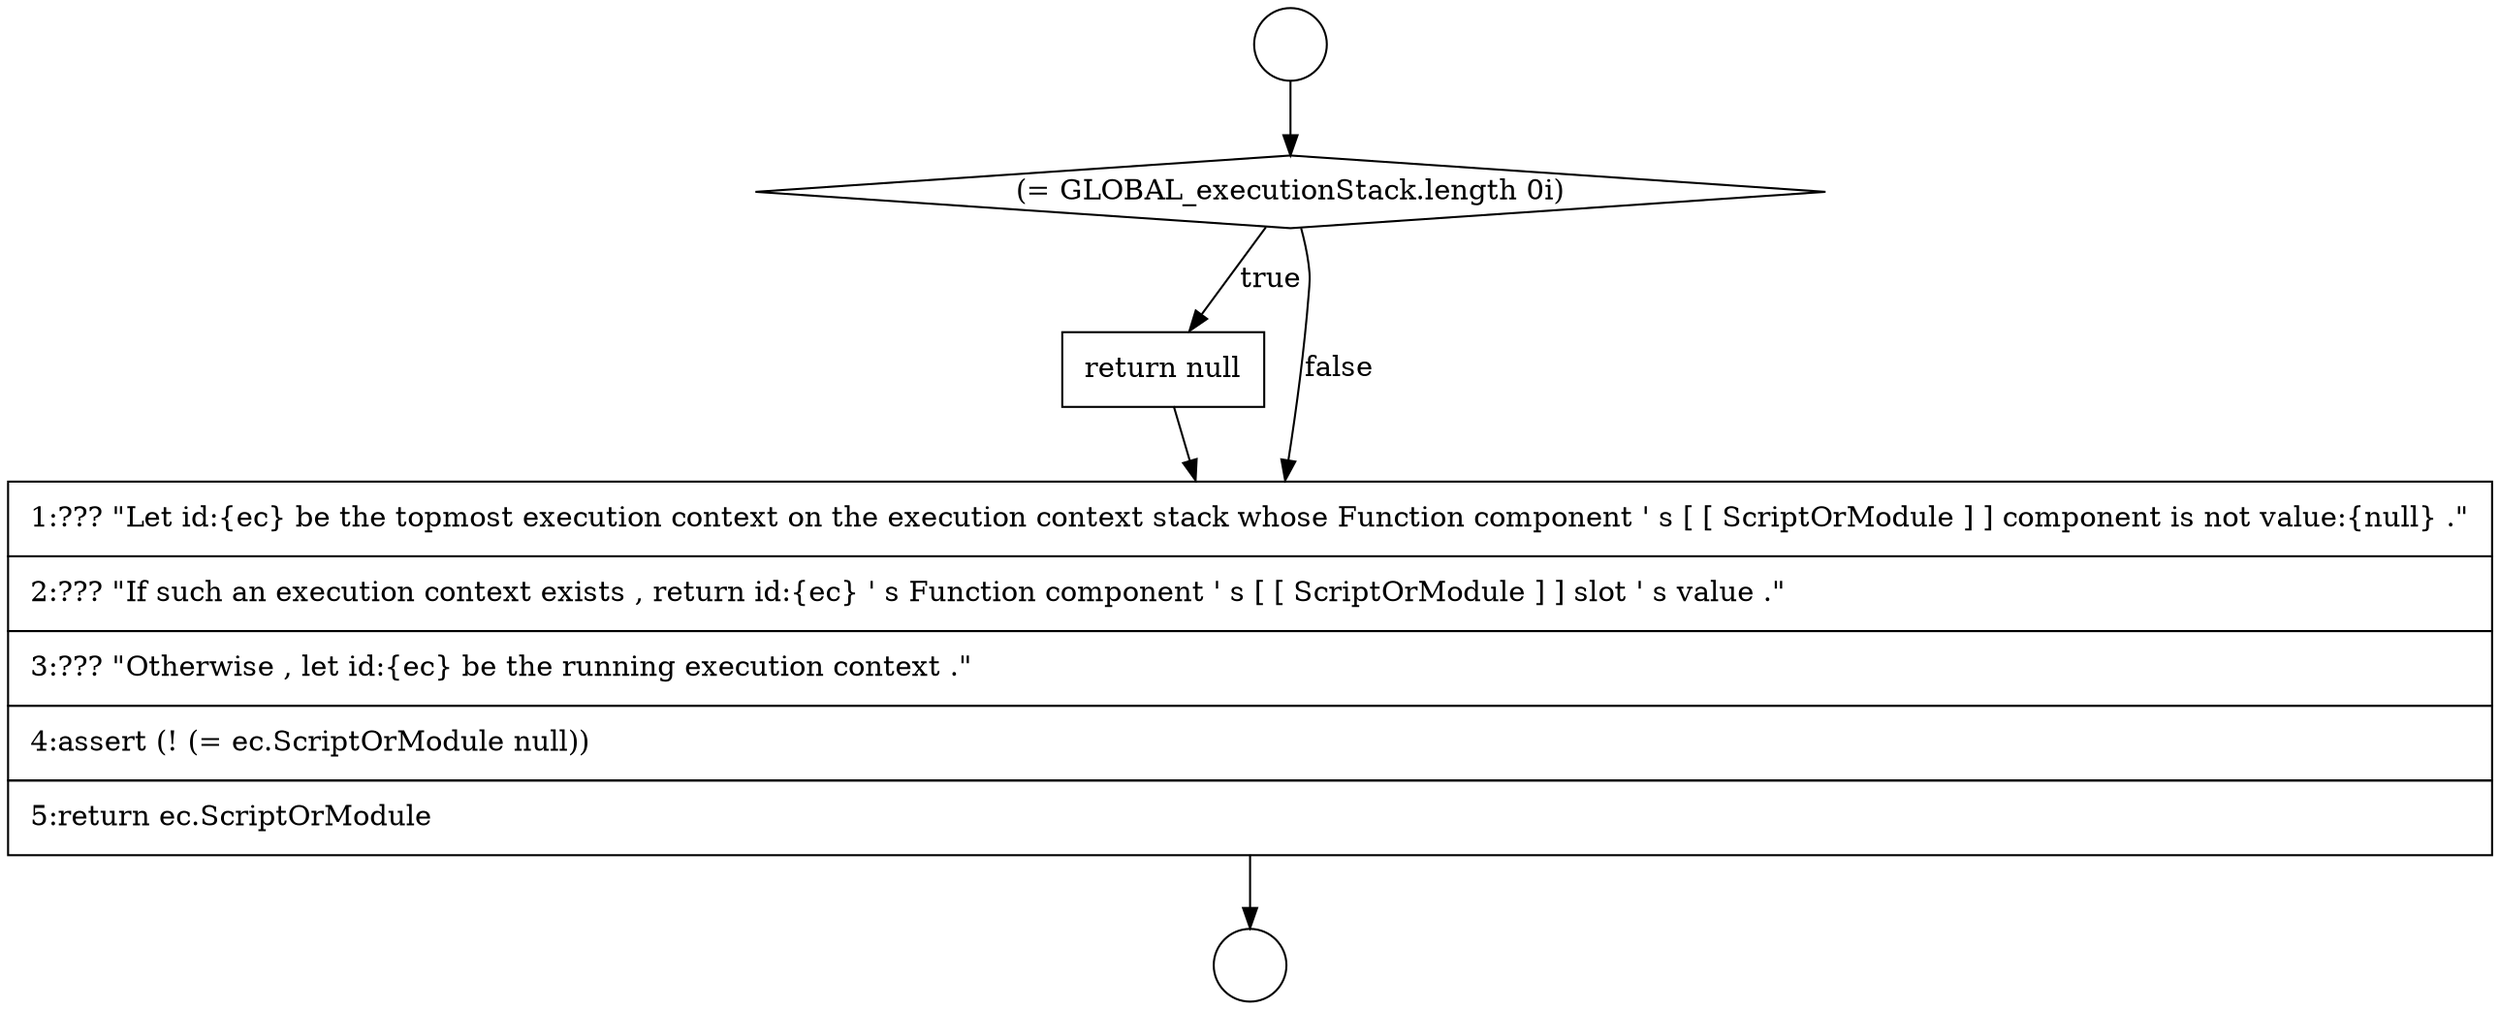 digraph {
  node0 [shape=circle label=" " color="black" fillcolor="white" style=filled]
  node1 [shape=circle label=" " color="black" fillcolor="white" style=filled]
  node2 [shape=diamond, label=<<font color="black">(= GLOBAL_executionStack.length 0i)</font>> color="black" fillcolor="white" style=filled]
  node3 [shape=none, margin=0, label=<<font color="black">
    <table border="0" cellborder="1" cellspacing="0" cellpadding="10">
      <tr><td align="left">return null</td></tr>
    </table>
  </font>> color="black" fillcolor="white" style=filled]
  node4 [shape=none, margin=0, label=<<font color="black">
    <table border="0" cellborder="1" cellspacing="0" cellpadding="10">
      <tr><td align="left">1:??? &quot;Let id:{ec} be the topmost execution context on the execution context stack whose Function component ' s [ [ ScriptOrModule ] ] component is not value:{null} .&quot;</td></tr>
      <tr><td align="left">2:??? &quot;If such an execution context exists , return id:{ec} ' s Function component ' s [ [ ScriptOrModule ] ] slot ' s value .&quot;</td></tr>
      <tr><td align="left">3:??? &quot;Otherwise , let id:{ec} be the running execution context .&quot;</td></tr>
      <tr><td align="left">4:assert (! (= ec.ScriptOrModule null))</td></tr>
      <tr><td align="left">5:return ec.ScriptOrModule</td></tr>
    </table>
  </font>> color="black" fillcolor="white" style=filled]
  node0 -> node2 [ color="black"]
  node2 -> node3 [label=<<font color="black">true</font>> color="black"]
  node2 -> node4 [label=<<font color="black">false</font>> color="black"]
  node3 -> node4 [ color="black"]
  node4 -> node1 [ color="black"]
}
